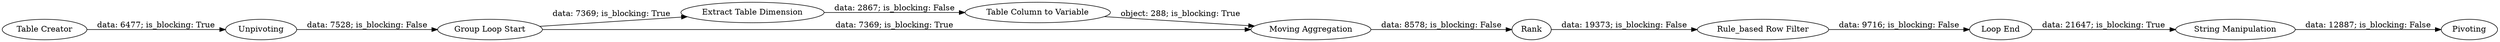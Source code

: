 digraph {
	"504629753677129295_10" [label="Extract Table Dimension"]
	"504629753677129295_18" [label="Loop End"]
	"504629753677129295_5" [label="Table Creator"]
	"504629753677129295_19" [label=Pivoting]
	"504629753677129295_23" [label="String Manipulation"]
	"504629753677129295_15" [label="Table Column to Variable"]
	"504629753677129295_17" [label="Rule_based Row Filter"]
	"504629753677129295_14" [label=Rank]
	"504629753677129295_16" [label="Group Loop Start"]
	"504629753677129295_6" [label=Unpivoting]
	"504629753677129295_7" [label="Moving Aggregation"]
	"504629753677129295_10" -> "504629753677129295_15" [label="data: 2867; is_blocking: False"]
	"504629753677129295_16" -> "504629753677129295_7" [label="data: 7369; is_blocking: True"]
	"504629753677129295_17" -> "504629753677129295_18" [label="data: 9716; is_blocking: False"]
	"504629753677129295_5" -> "504629753677129295_6" [label="data: 6477; is_blocking: True"]
	"504629753677129295_14" -> "504629753677129295_17" [label="data: 19373; is_blocking: False"]
	"504629753677129295_6" -> "504629753677129295_16" [label="data: 7528; is_blocking: False"]
	"504629753677129295_18" -> "504629753677129295_23" [label="data: 21647; is_blocking: True"]
	"504629753677129295_16" -> "504629753677129295_10" [label="data: 7369; is_blocking: True"]
	"504629753677129295_7" -> "504629753677129295_14" [label="data: 8578; is_blocking: False"]
	"504629753677129295_15" -> "504629753677129295_7" [label="object: 288; is_blocking: True"]
	"504629753677129295_23" -> "504629753677129295_19" [label="data: 12887; is_blocking: False"]
	rankdir=LR
}
